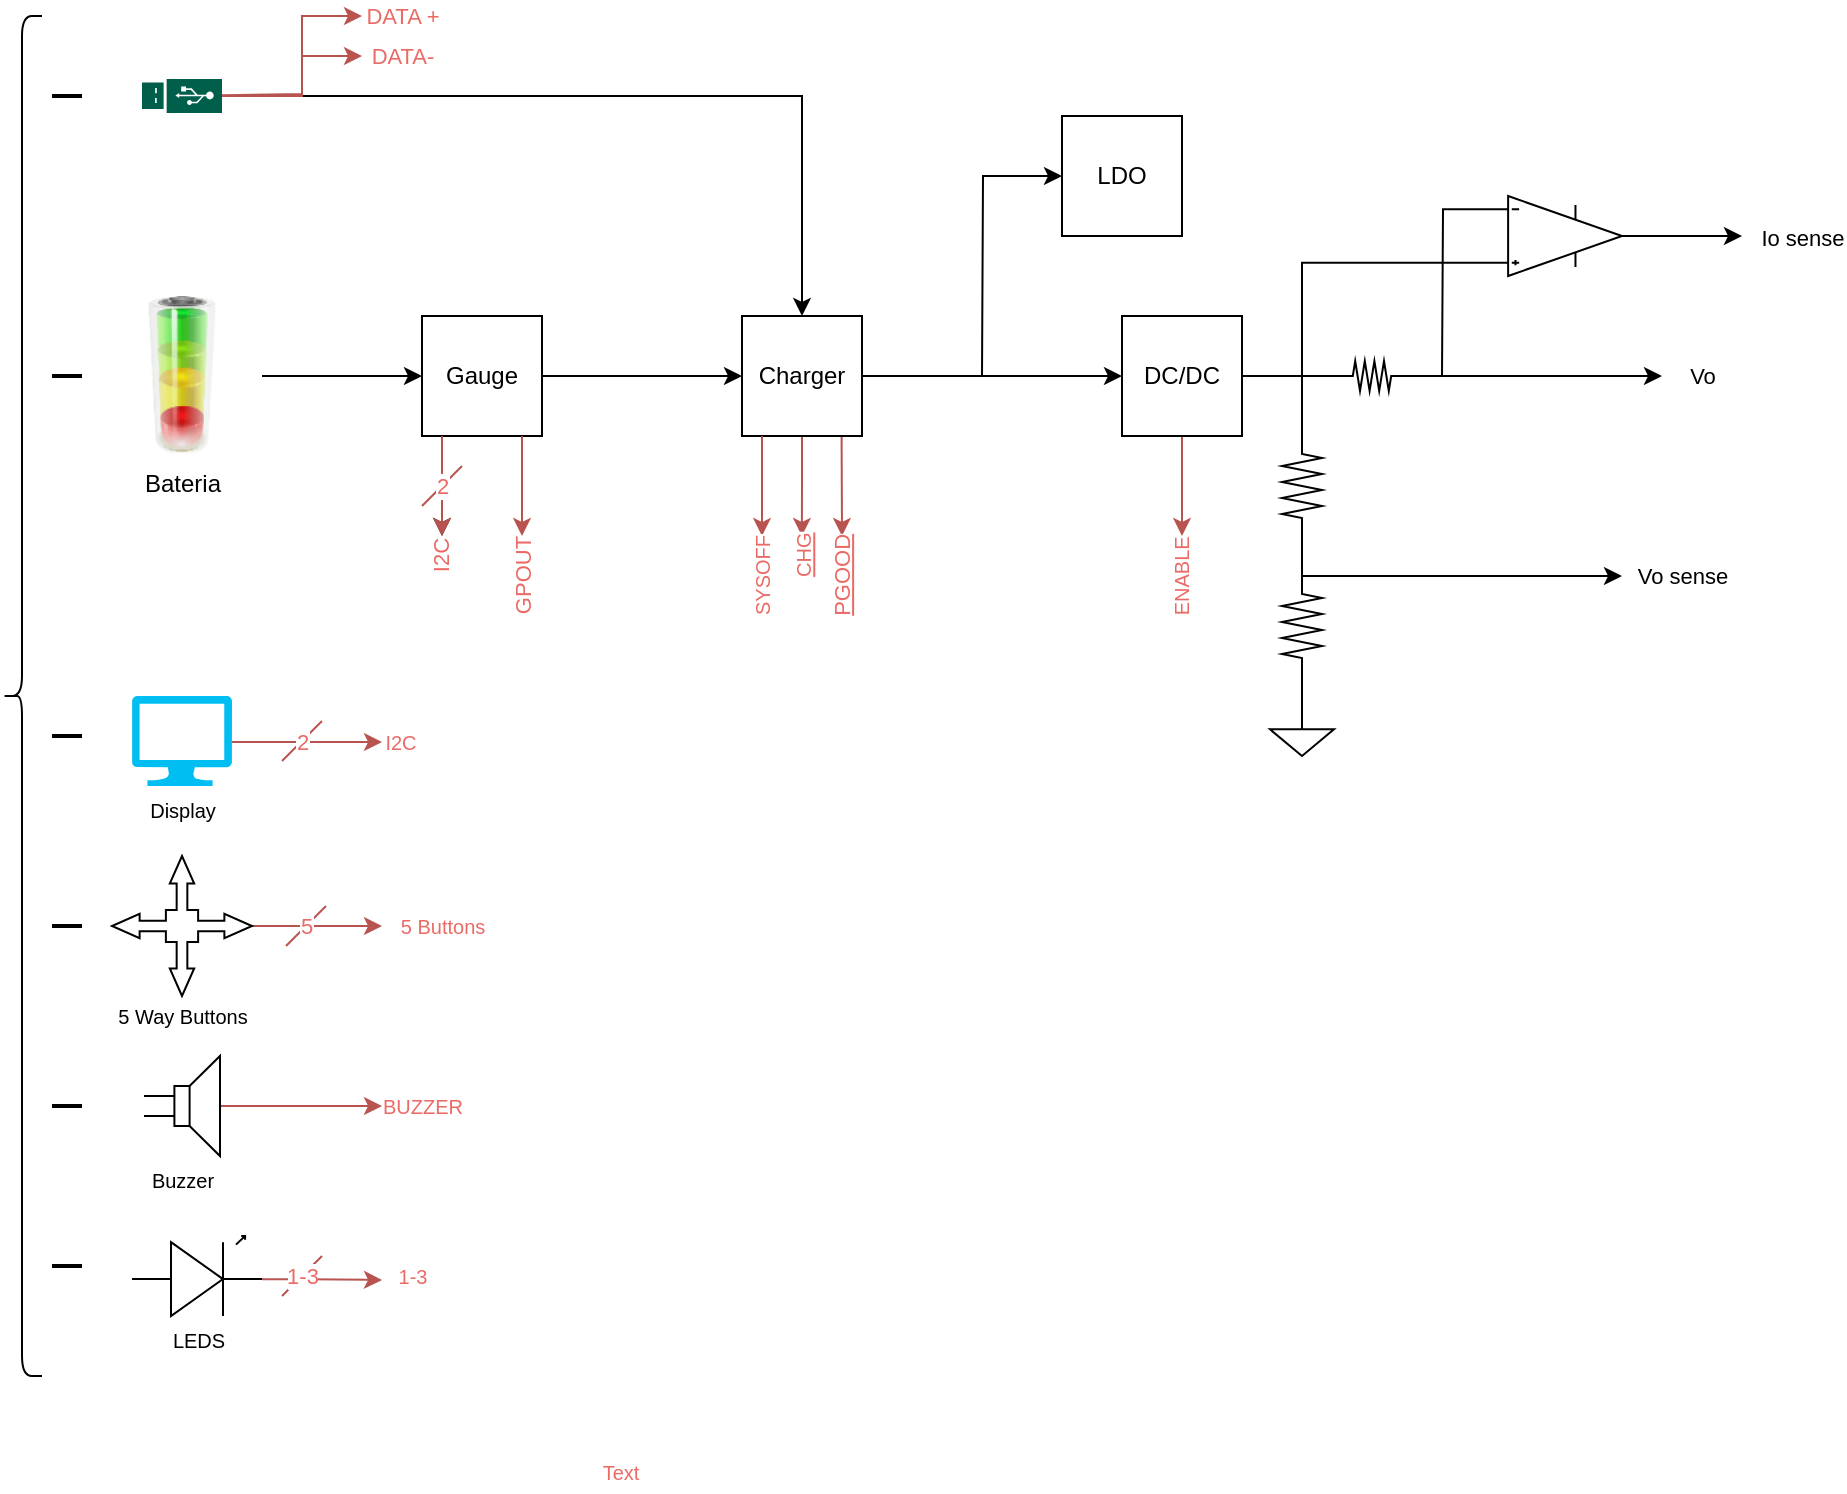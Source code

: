 <mxfile version="13.2.2" type="device"><diagram id="2W_8X2raRwKc-EF-nr6T" name="Context Diagram"><mxGraphModel dx="1422" dy="862" grid="1" gridSize="10" guides="1" tooltips="1" connect="1" arrows="1" fold="1" page="1" pageScale="1" pageWidth="3300" pageHeight="4681" math="0" shadow="0"><root><mxCell id="0"/><mxCell id="1" parent="0"/><mxCell id="_M6Bl3yBiuAgJEIEk6a3-6" style="edgeStyle=orthogonalEdgeStyle;rounded=0;orthogonalLoop=1;jettySize=auto;html=1;exitX=1;exitY=0.5;exitDx=0;exitDy=0;entryX=0;entryY=0.5;entryDx=0;entryDy=0;" edge="1" parent="1" source="_M6Bl3yBiuAgJEIEk6a3-2" target="_M6Bl3yBiuAgJEIEk6a3-5"><mxGeometry relative="1" as="geometry"/></mxCell><mxCell id="_M6Bl3yBiuAgJEIEk6a3-2" value="Bateria" style="image;html=1;labelBackgroundColor=#ffffff;image=img/lib/clip_art/general/Battery_allstates_128x128.png" vertex="1" parent="1"><mxGeometry x="180" y="240" width="80" height="80" as="geometry"/></mxCell><mxCell id="_M6Bl3yBiuAgJEIEk6a3-8" style="edgeStyle=orthogonalEdgeStyle;rounded=0;orthogonalLoop=1;jettySize=auto;html=1;exitX=1;exitY=0.5;exitDx=0;exitDy=0;entryX=0;entryY=0.5;entryDx=0;entryDy=0;" edge="1" parent="1" source="_M6Bl3yBiuAgJEIEk6a3-5" target="_M6Bl3yBiuAgJEIEk6a3-7"><mxGeometry relative="1" as="geometry"/></mxCell><mxCell id="_M6Bl3yBiuAgJEIEk6a3-35" style="edgeStyle=orthogonalEdgeStyle;rounded=0;orthogonalLoop=1;jettySize=auto;html=1;startArrow=none;startFill=0;endArrow=classic;endFill=1;fontColor=#EA6B66;" edge="1" parent="1" source="_M6Bl3yBiuAgJEIEk6a3-5"><mxGeometry relative="1" as="geometry"><mxPoint x="350" y="360" as="targetPoint"/><Array as="points"><mxPoint x="350" y="320"/><mxPoint x="350" y="320"/></Array></mxGeometry></mxCell><mxCell id="_M6Bl3yBiuAgJEIEk6a3-5" value="Gauge" style="whiteSpace=wrap;html=1;aspect=fixed;" vertex="1" parent="1"><mxGeometry x="340" y="250" width="60" height="60" as="geometry"/></mxCell><mxCell id="_M6Bl3yBiuAgJEIEk6a3-10" style="edgeStyle=orthogonalEdgeStyle;rounded=0;orthogonalLoop=1;jettySize=auto;html=1;exitX=1;exitY=0.5;exitDx=0;exitDy=0;entryX=0;entryY=0.5;entryDx=0;entryDy=0;" edge="1" parent="1" source="_M6Bl3yBiuAgJEIEk6a3-7" target="_M6Bl3yBiuAgJEIEk6a3-9"><mxGeometry relative="1" as="geometry"/></mxCell><mxCell id="_M6Bl3yBiuAgJEIEk6a3-45" style="edgeStyle=orthogonalEdgeStyle;rounded=0;orthogonalLoop=1;jettySize=auto;html=1;exitX=0.5;exitY=1;exitDx=0;exitDy=0;startArrow=none;startFill=0;endArrow=classic;endFill=1;fontColor=#EA6B66;fillColor=#f8cecc;strokeColor=#b85450;" edge="1" parent="1" source="_M6Bl3yBiuAgJEIEk6a3-7"><mxGeometry relative="1" as="geometry"><mxPoint x="529.93" y="360" as="targetPoint"/><Array as="points"><mxPoint x="530" y="335"/></Array></mxGeometry></mxCell><mxCell id="_M6Bl3yBiuAgJEIEk6a3-50" value="CHG" style="edgeLabel;html=1;align=center;verticalAlign=middle;resizable=0;points=[];fontSize=10;fontColor=#EA6B66;fontStyle=4;horizontal=0;" vertex="1" connectable="0" parent="_M6Bl3yBiuAgJEIEk6a3-45"><mxGeometry x="0.126" relative="1" as="geometry"><mxPoint x="0.01" y="31.86" as="offset"/></mxGeometry></mxCell><mxCell id="_M6Bl3yBiuAgJEIEk6a3-49" value="PGOOD" style="edgeStyle=orthogonalEdgeStyle;rounded=0;orthogonalLoop=1;jettySize=auto;html=1;exitX=0.83;exitY=1.006;exitDx=0;exitDy=0;startArrow=none;startFill=0;endArrow=classic;endFill=1;fontColor=#EA6B66;fillColor=#f8cecc;strokeColor=#b85450;exitPerimeter=0;fontStyle=4;horizontal=0;" edge="1" parent="1" source="_M6Bl3yBiuAgJEIEk6a3-7"><mxGeometry x="1" y="-20" relative="1" as="geometry"><mxPoint x="550" y="360" as="targetPoint"/><Array as="points"><mxPoint x="550" y="310"/></Array><mxPoint x="20" y="20" as="offset"/></mxGeometry></mxCell><mxCell id="_M6Bl3yBiuAgJEIEk6a3-7" value="Charger" style="whiteSpace=wrap;html=1;aspect=fixed;" vertex="1" parent="1"><mxGeometry x="500" y="250" width="60" height="60" as="geometry"/></mxCell><mxCell id="_M6Bl3yBiuAgJEIEk6a3-53" value="ENABLE" style="edgeStyle=orthogonalEdgeStyle;rounded=0;orthogonalLoop=1;jettySize=auto;html=1;exitX=0.5;exitY=1;exitDx=0;exitDy=0;startArrow=none;startFill=0;endArrow=classic;endFill=1;fontSize=10;fontColor=#EA6B66;fillColor=#f8cecc;strokeColor=#b85450;horizontal=0;" edge="1" parent="1" source="_M6Bl3yBiuAgJEIEk6a3-9"><mxGeometry x="1" y="20" relative="1" as="geometry"><mxPoint x="720" y="360" as="targetPoint"/><mxPoint x="-20" y="20" as="offset"/></mxGeometry></mxCell><mxCell id="_M6Bl3yBiuAgJEIEk6a3-9" value="DC/DC" style="whiteSpace=wrap;html=1;aspect=fixed;" vertex="1" parent="1"><mxGeometry x="690" y="250" width="60" height="60" as="geometry"/></mxCell><mxCell id="_M6Bl3yBiuAgJEIEk6a3-17" style="edgeStyle=orthogonalEdgeStyle;rounded=0;orthogonalLoop=1;jettySize=auto;html=1;exitX=0;exitY=0.835;exitDx=0;exitDy=0;exitPerimeter=0;startArrow=none;startFill=0;endArrow=none;endFill=0;" edge="1" parent="1" source="_M6Bl3yBiuAgJEIEk6a3-11"><mxGeometry relative="1" as="geometry"><mxPoint x="780" y="280" as="targetPoint"/><Array as="points"><mxPoint x="780" y="223"/></Array></mxGeometry></mxCell><mxCell id="_M6Bl3yBiuAgJEIEk6a3-26" style="edgeStyle=orthogonalEdgeStyle;rounded=0;orthogonalLoop=1;jettySize=auto;html=1;exitX=1;exitY=0.5;exitDx=0;exitDy=0;exitPerimeter=0;startArrow=none;startFill=0;endArrow=classic;endFill=1;" edge="1" parent="1" source="_M6Bl3yBiuAgJEIEk6a3-11"><mxGeometry relative="1" as="geometry"><mxPoint x="1000" y="210" as="targetPoint"/></mxGeometry></mxCell><mxCell id="_M6Bl3yBiuAgJEIEk6a3-27" value="Io sense" style="edgeLabel;html=1;align=center;verticalAlign=middle;resizable=0;points=[];" vertex="1" connectable="0" parent="_M6Bl3yBiuAgJEIEk6a3-26"><mxGeometry x="0.333" y="-1" relative="1" as="geometry"><mxPoint x="50" y="-1" as="offset"/></mxGeometry></mxCell><mxCell id="_M6Bl3yBiuAgJEIEk6a3-28" style="edgeStyle=orthogonalEdgeStyle;rounded=0;orthogonalLoop=1;jettySize=auto;html=1;exitX=0;exitY=0.165;exitDx=0;exitDy=0;exitPerimeter=0;startArrow=none;startFill=0;endArrow=none;endFill=0;" edge="1" parent="1" source="_M6Bl3yBiuAgJEIEk6a3-11"><mxGeometry relative="1" as="geometry"><mxPoint x="850" y="280" as="targetPoint"/></mxGeometry></mxCell><mxCell id="_M6Bl3yBiuAgJEIEk6a3-11" value="" style="verticalLabelPosition=bottom;shadow=0;dashed=0;align=center;html=1;verticalAlign=top;shape=mxgraph.electrical.abstract.operational_amp_1;fontStyle=2" vertex="1" parent="1"><mxGeometry x="880" y="190" width="60" height="40" as="geometry"/></mxCell><mxCell id="_M6Bl3yBiuAgJEIEk6a3-15" value="Vo" style="edgeStyle=orthogonalEdgeStyle;rounded=0;orthogonalLoop=1;jettySize=auto;html=1;exitX=1;exitY=0.5;exitDx=0;exitDy=0;exitPerimeter=0;" edge="1" parent="1" source="_M6Bl3yBiuAgJEIEk6a3-14"><mxGeometry x="1" y="20" relative="1" as="geometry"><mxPoint x="960" y="280" as="targetPoint"/><mxPoint x="20" y="20" as="offset"/></mxGeometry></mxCell><mxCell id="_M6Bl3yBiuAgJEIEk6a3-16" style="edgeStyle=orthogonalEdgeStyle;rounded=0;orthogonalLoop=1;jettySize=auto;html=1;exitX=0;exitY=0.5;exitDx=0;exitDy=0;exitPerimeter=0;entryX=1;entryY=0.5;entryDx=0;entryDy=0;startArrow=none;startFill=0;endArrow=none;endFill=0;" edge="1" parent="1" source="_M6Bl3yBiuAgJEIEk6a3-14" target="_M6Bl3yBiuAgJEIEk6a3-9"><mxGeometry relative="1" as="geometry"/></mxCell><mxCell id="_M6Bl3yBiuAgJEIEk6a3-14" value="" style="pointerEvents=1;verticalLabelPosition=bottom;shadow=0;dashed=0;align=center;html=1;verticalAlign=top;shape=mxgraph.electrical.resistors.resistor_2;" vertex="1" parent="1"><mxGeometry x="800" y="272.5" width="30" height="15" as="geometry"/></mxCell><mxCell id="_M6Bl3yBiuAgJEIEk6a3-19" style="edgeStyle=orthogonalEdgeStyle;rounded=0;orthogonalLoop=1;jettySize=auto;html=1;startArrow=none;startFill=0;endArrow=none;endFill=0;" edge="1" parent="1" source="_M6Bl3yBiuAgJEIEk6a3-18"><mxGeometry relative="1" as="geometry"><mxPoint x="780" y="280" as="targetPoint"/></mxGeometry></mxCell><mxCell id="_M6Bl3yBiuAgJEIEk6a3-18" value="" style="pointerEvents=1;verticalLabelPosition=bottom;shadow=0;dashed=0;align=center;html=1;verticalAlign=top;shape=mxgraph.electrical.resistors.resistor_2;direction=south;" vertex="1" parent="1"><mxGeometry x="770" y="310" width="20" height="50" as="geometry"/></mxCell><mxCell id="_M6Bl3yBiuAgJEIEk6a3-23" value="Vo sense" style="edgeStyle=orthogonalEdgeStyle;rounded=0;orthogonalLoop=1;jettySize=auto;html=1;entryX=1;entryY=0.5;entryDx=0;entryDy=0;entryPerimeter=0;startArrow=classic;startFill=1;endArrow=none;endFill=0;" edge="1" parent="1" target="_M6Bl3yBiuAgJEIEk6a3-18"><mxGeometry x="-0.333" y="-90" relative="1" as="geometry"><mxPoint x="940" y="380" as="sourcePoint"/><Array as="points"><mxPoint x="880" y="380"/><mxPoint x="780" y="380"/></Array><mxPoint x="90" y="90" as="offset"/></mxGeometry></mxCell><mxCell id="_M6Bl3yBiuAgJEIEk6a3-22" value="" style="pointerEvents=1;verticalLabelPosition=bottom;shadow=0;dashed=0;align=center;html=1;verticalAlign=top;shape=mxgraph.electrical.resistors.resistor_2;direction=south;" vertex="1" parent="1"><mxGeometry x="770" y="380" width="20" height="50" as="geometry"/></mxCell><mxCell id="_M6Bl3yBiuAgJEIEk6a3-25" style="edgeStyle=orthogonalEdgeStyle;rounded=0;orthogonalLoop=1;jettySize=auto;html=1;exitX=0.5;exitY=0;exitDx=0;exitDy=0;exitPerimeter=0;entryX=1;entryY=0.5;entryDx=0;entryDy=0;entryPerimeter=0;startArrow=none;startFill=0;endArrow=none;endFill=0;" edge="1" parent="1" source="_M6Bl3yBiuAgJEIEk6a3-24" target="_M6Bl3yBiuAgJEIEk6a3-22"><mxGeometry relative="1" as="geometry"/></mxCell><mxCell id="_M6Bl3yBiuAgJEIEk6a3-24" value="" style="pointerEvents=1;verticalLabelPosition=bottom;shadow=0;dashed=0;align=center;html=1;verticalAlign=top;shape=mxgraph.electrical.signal_sources.signal_ground;" vertex="1" parent="1"><mxGeometry x="764" y="450" width="32" height="20" as="geometry"/></mxCell><mxCell id="_M6Bl3yBiuAgJEIEk6a3-30" style="edgeStyle=orthogonalEdgeStyle;rounded=0;orthogonalLoop=1;jettySize=auto;html=1;entryX=0.5;entryY=0;entryDx=0;entryDy=0;startArrow=none;startFill=0;endArrow=classic;endFill=1;" edge="1" parent="1" source="_M6Bl3yBiuAgJEIEk6a3-29" target="_M6Bl3yBiuAgJEIEk6a3-7"><mxGeometry relative="1" as="geometry"/></mxCell><mxCell id="_M6Bl3yBiuAgJEIEk6a3-31" style="edgeStyle=orthogonalEdgeStyle;rounded=0;orthogonalLoop=1;jettySize=auto;html=1;startArrow=none;startFill=0;endArrow=classic;endFill=1;fillColor=#f8cecc;strokeColor=#b85450;" edge="1" parent="1" source="_M6Bl3yBiuAgJEIEk6a3-29"><mxGeometry relative="1" as="geometry"><mxPoint x="310" y="120" as="targetPoint"/><mxPoint x="300" y="147.5" as="sourcePoint"/><Array as="points"><mxPoint x="280" y="140"/><mxPoint x="280" y="120"/></Array></mxGeometry></mxCell><mxCell id="_M6Bl3yBiuAgJEIEk6a3-32" value="DATA-" style="edgeLabel;html=1;align=center;verticalAlign=middle;resizable=0;points=[];fontColor=#EA6B66;" vertex="1" connectable="0" parent="_M6Bl3yBiuAgJEIEk6a3-31"><mxGeometry x="0.533" y="-1" relative="1" as="geometry"><mxPoint x="40.93" y="-1" as="offset"/></mxGeometry></mxCell><mxCell id="_M6Bl3yBiuAgJEIEk6a3-29" value="" style="pointerEvents=1;shadow=0;dashed=0;html=1;strokeColor=none;fillColor=#005F4B;labelPosition=center;verticalLabelPosition=bottom;verticalAlign=top;align=center;outlineConnect=0;shape=mxgraph.veeam2.usb_drive;direction=south;rotation=90;" vertex="1" parent="1"><mxGeometry x="211.5" y="120" width="17" height="40" as="geometry"/></mxCell><mxCell id="_M6Bl3yBiuAgJEIEk6a3-33" style="edgeStyle=orthogonalEdgeStyle;rounded=0;orthogonalLoop=1;jettySize=auto;html=1;startArrow=none;startFill=0;endArrow=classic;endFill=1;fillColor=#f8cecc;strokeColor=#b85450;" edge="1" parent="1" source="_M6Bl3yBiuAgJEIEk6a3-29"><mxGeometry relative="1" as="geometry"><mxPoint x="310" y="100" as="targetPoint"/><mxPoint x="300" y="139" as="sourcePoint"/><Array as="points"><mxPoint x="280" y="139"/><mxPoint x="280" y="100"/></Array></mxGeometry></mxCell><mxCell id="_M6Bl3yBiuAgJEIEk6a3-34" value="DATA +" style="edgeLabel;html=1;align=center;verticalAlign=middle;resizable=0;points=[];fontColor=#EA6B66;" vertex="1" connectable="0" parent="_M6Bl3yBiuAgJEIEk6a3-33"><mxGeometry x="0.533" y="-1" relative="1" as="geometry"><mxPoint x="45.52" y="-1" as="offset"/></mxGeometry></mxCell><mxCell id="_M6Bl3yBiuAgJEIEk6a3-36" style="edgeStyle=orthogonalEdgeStyle;rounded=0;orthogonalLoop=1;jettySize=auto;html=1;startArrow=none;startFill=0;endArrow=classic;endFill=1;fontColor=#EA6B66;fillColor=#f8cecc;strokeColor=#b85450;" edge="1" parent="1" source="_M6Bl3yBiuAgJEIEk6a3-5"><mxGeometry relative="1" as="geometry"><mxPoint x="390" y="360" as="targetPoint"/><mxPoint x="350.007" y="310" as="sourcePoint"/><Array as="points"><mxPoint x="390" y="340"/><mxPoint x="390" y="340"/></Array></mxGeometry></mxCell><mxCell id="_M6Bl3yBiuAgJEIEk6a3-42" value="GPOUT" style="edgeLabel;html=1;align=center;verticalAlign=middle;resizable=0;points=[];fontColor=#EA6B66;horizontal=0;" vertex="1" connectable="0" parent="_M6Bl3yBiuAgJEIEk6a3-36"><mxGeometry x="1" y="7" relative="1" as="geometry"><mxPoint x="-7" y="20" as="offset"/></mxGeometry></mxCell><mxCell id="_M6Bl3yBiuAgJEIEk6a3-37" style="edgeStyle=orthogonalEdgeStyle;rounded=0;orthogonalLoop=1;jettySize=auto;html=1;startArrow=none;startFill=0;endArrow=classic;endFill=1;fontColor=#EA6B66;fillColor=#f8cecc;strokeColor=#b85450;" edge="1" parent="1"><mxGeometry relative="1" as="geometry"><mxPoint x="350" y="360" as="targetPoint"/><mxPoint x="350" y="310" as="sourcePoint"/><Array as="points"><mxPoint x="350" y="320"/><mxPoint x="350" y="320"/></Array></mxGeometry></mxCell><mxCell id="_M6Bl3yBiuAgJEIEk6a3-38" value="I2C" style="edgeLabel;html=1;align=center;verticalAlign=middle;resizable=0;points=[];fontColor=#EA6B66;horizontal=0;" vertex="1" connectable="0" parent="_M6Bl3yBiuAgJEIEk6a3-37"><mxGeometry x="0.083" y="-1" relative="1" as="geometry"><mxPoint y="33.01" as="offset"/></mxGeometry></mxCell><mxCell id="_M6Bl3yBiuAgJEIEk6a3-39" value="" style="endArrow=none;html=1;fontColor=#EA6B66;fillColor=#f8cecc;strokeColor=#b85450;" edge="1" parent="1"><mxGeometry width="50" height="50" relative="1" as="geometry"><mxPoint x="340" y="345" as="sourcePoint"/><mxPoint x="360" y="325" as="targetPoint"/></mxGeometry></mxCell><mxCell id="_M6Bl3yBiuAgJEIEk6a3-41" value="2" style="edgeLabel;html=1;align=center;verticalAlign=middle;resizable=0;points=[];fontColor=#EA6B66;" vertex="1" connectable="0" parent="_M6Bl3yBiuAgJEIEk6a3-39"><mxGeometry x="0.191" y="-1" relative="1" as="geometry"><mxPoint x="-2.65" y="1.24" as="offset"/></mxGeometry></mxCell><mxCell id="_M6Bl3yBiuAgJEIEk6a3-47" value="SYSOFF" style="edgeStyle=orthogonalEdgeStyle;rounded=0;orthogonalLoop=1;jettySize=auto;html=1;startArrow=none;startFill=0;endArrow=classic;endFill=1;fontColor=#EA6B66;fillColor=#f8cecc;strokeColor=#b85450;fontSize=10;horizontal=0;" edge="1" parent="1"><mxGeometry x="1" y="20" relative="1" as="geometry"><mxPoint x="510" y="360" as="targetPoint"/><mxPoint x="510" y="310" as="sourcePoint"/><Array as="points"><mxPoint x="510" y="310"/></Array><mxPoint x="-20" y="20" as="offset"/></mxGeometry></mxCell><mxCell id="_M6Bl3yBiuAgJEIEk6a3-52" style="edgeStyle=orthogonalEdgeStyle;rounded=0;orthogonalLoop=1;jettySize=auto;html=1;startArrow=classic;startFill=1;endArrow=none;endFill=0;fontSize=10;fontColor=#EA6B66;" edge="1" parent="1" source="_M6Bl3yBiuAgJEIEk6a3-51"><mxGeometry relative="1" as="geometry"><mxPoint x="620" y="280" as="targetPoint"/></mxGeometry></mxCell><mxCell id="_M6Bl3yBiuAgJEIEk6a3-51" value="LDO" style="whiteSpace=wrap;html=1;aspect=fixed;" vertex="1" parent="1"><mxGeometry x="660" y="150" width="60" height="60" as="geometry"/></mxCell><mxCell id="_M6Bl3yBiuAgJEIEk6a3-59" value="I2C" style="edgeStyle=orthogonalEdgeStyle;rounded=0;orthogonalLoop=1;jettySize=auto;html=1;startArrow=none;startFill=0;endArrow=classic;endFill=1;fontSize=10;fontColor=#EA6B66;fillColor=#f8cecc;strokeColor=#b85450;" edge="1" parent="1" source="_M6Bl3yBiuAgJEIEk6a3-57"><mxGeometry x="1" y="9" relative="1" as="geometry"><mxPoint x="320" y="463" as="targetPoint"/><Array as="points"><mxPoint x="269.5" y="463"/></Array><mxPoint x="9" y="9" as="offset"/></mxGeometry></mxCell><mxCell id="_M6Bl3yBiuAgJEIEk6a3-57" value="Display" style="verticalLabelPosition=bottom;html=1;verticalAlign=top;align=center;strokeColor=none;fillColor=#00BEF2;shape=mxgraph.azure.computer;pointerEvents=1;fontSize=10;fontColor=#000000;" vertex="1" parent="1"><mxGeometry x="195" y="440" width="50" height="45" as="geometry"/></mxCell><mxCell id="_M6Bl3yBiuAgJEIEk6a3-60" value="" style="endArrow=none;html=1;fontColor=#EA6B66;fillColor=#f8cecc;strokeColor=#b85450;" edge="1" parent="1"><mxGeometry width="50" height="50" relative="1" as="geometry"><mxPoint x="270.0" y="472.5" as="sourcePoint"/><mxPoint x="290" y="452.5" as="targetPoint"/></mxGeometry></mxCell><mxCell id="_M6Bl3yBiuAgJEIEk6a3-61" value="2" style="edgeLabel;html=1;align=center;verticalAlign=middle;resizable=0;points=[];fontColor=#EA6B66;" vertex="1" connectable="0" parent="_M6Bl3yBiuAgJEIEk6a3-60"><mxGeometry x="0.191" y="-1" relative="1" as="geometry"><mxPoint x="-2.65" y="1.24" as="offset"/></mxGeometry></mxCell><mxCell id="_M6Bl3yBiuAgJEIEk6a3-65" value="5 Buttons" style="edgeStyle=orthogonalEdgeStyle;rounded=0;orthogonalLoop=1;jettySize=auto;html=1;startArrow=none;startFill=0;endArrow=classic;endFill=1;fontSize=10;fontColor=#EA6B66;fillColor=#f8cecc;strokeColor=#b85450;" edge="1" parent="1" source="_M6Bl3yBiuAgJEIEk6a3-64"><mxGeometry x="1" y="30" relative="1" as="geometry"><mxPoint x="320" y="555" as="targetPoint"/><mxPoint x="30" y="30" as="offset"/></mxGeometry></mxCell><mxCell id="_M6Bl3yBiuAgJEIEk6a3-64" value="" style="html=1;shadow=0;dashed=0;align=center;verticalAlign=middle;shape=mxgraph.arrows2.calloutQuadArrow;dy=2.67;dx=13.81;notch=8.06;arrowHead=3.42;fontSize=10;fontColor=#EA6B66;" vertex="1" parent="1"><mxGeometry x="185" y="520" width="70" height="70" as="geometry"/></mxCell><mxCell id="_M6Bl3yBiuAgJEIEk6a3-66" value="" style="endArrow=none;html=1;fontColor=#EA6B66;fillColor=#f8cecc;strokeColor=#b85450;" edge="1" parent="1"><mxGeometry width="50" height="50" relative="1" as="geometry"><mxPoint x="272.0" y="565" as="sourcePoint"/><mxPoint x="292.0" y="545" as="targetPoint"/></mxGeometry></mxCell><mxCell id="_M6Bl3yBiuAgJEIEk6a3-67" value="5" style="edgeLabel;html=1;align=center;verticalAlign=middle;resizable=0;points=[];fontColor=#EA6B66;" vertex="1" connectable="0" parent="_M6Bl3yBiuAgJEIEk6a3-66"><mxGeometry x="0.191" y="-1" relative="1" as="geometry"><mxPoint x="-2.65" y="1.24" as="offset"/></mxGeometry></mxCell><mxCell id="_M6Bl3yBiuAgJEIEk6a3-69" value="5 Way Buttons" style="text;html=1;align=center;verticalAlign=middle;resizable=0;points=[];autosize=1;fontSize=10;fontColor=#000000;" vertex="1" parent="1"><mxGeometry x="180" y="590" width="80" height="20" as="geometry"/></mxCell><mxCell id="_M6Bl3yBiuAgJEIEk6a3-71" value="BUZZER" style="edgeStyle=orthogonalEdgeStyle;rounded=0;orthogonalLoop=1;jettySize=auto;html=1;startArrow=none;startFill=0;endArrow=classic;endFill=1;fontSize=10;fontColor=#EA6B66;fillColor=#f8cecc;strokeColor=#b85450;" edge="1" parent="1" source="_M6Bl3yBiuAgJEIEk6a3-70"><mxGeometry x="1" y="20" relative="1" as="geometry"><mxPoint x="320" y="645" as="targetPoint"/><mxPoint x="20" y="20" as="offset"/></mxGeometry></mxCell><mxCell id="_M6Bl3yBiuAgJEIEk6a3-70" value="Buzzer&lt;br&gt;" style="pointerEvents=1;verticalLabelPosition=bottom;shadow=0;dashed=0;align=center;html=1;verticalAlign=top;shape=mxgraph.electrical.electro-mechanical.loudspeaker;fontSize=10;fontColor=#000000;" vertex="1" parent="1"><mxGeometry x="201" y="620" width="38" height="50" as="geometry"/></mxCell><mxCell id="_M6Bl3yBiuAgJEIEk6a3-74" value="" style="shape=curlyBracket;whiteSpace=wrap;html=1;rounded=1;fontSize=10;fontColor=#EA6B66;size=0.5;" vertex="1" parent="1"><mxGeometry x="130" y="100" width="20" height="680" as="geometry"/></mxCell><mxCell id="_M6Bl3yBiuAgJEIEk6a3-76" value="" style="line;strokeWidth=2;html=1;fontSize=10;fontColor=#EA6B66;" vertex="1" parent="1"><mxGeometry x="155" y="135" width="15" height="10" as="geometry"/></mxCell><mxCell id="_M6Bl3yBiuAgJEIEk6a3-77" value="" style="line;strokeWidth=2;html=1;fontSize=10;fontColor=#EA6B66;" vertex="1" parent="1"><mxGeometry x="155" y="275" width="15" height="10" as="geometry"/></mxCell><mxCell id="_M6Bl3yBiuAgJEIEk6a3-78" value="" style="line;strokeWidth=2;html=1;fontSize=10;fontColor=#EA6B66;" vertex="1" parent="1"><mxGeometry x="155" y="455" width="15" height="10" as="geometry"/></mxCell><mxCell id="_M6Bl3yBiuAgJEIEk6a3-79" value="" style="line;strokeWidth=2;html=1;fontSize=10;fontColor=#EA6B66;" vertex="1" parent="1"><mxGeometry x="155" y="550" width="15" height="10" as="geometry"/></mxCell><mxCell id="_M6Bl3yBiuAgJEIEk6a3-80" value="" style="line;strokeWidth=2;html=1;fontSize=10;fontColor=#EA6B66;" vertex="1" parent="1"><mxGeometry x="155" y="640" width="15" height="10" as="geometry"/></mxCell><mxCell id="_M6Bl3yBiuAgJEIEk6a3-86" style="edgeStyle=orthogonalEdgeStyle;rounded=0;orthogonalLoop=1;jettySize=auto;html=1;exitX=1;exitY=0.54;exitDx=0;exitDy=0;exitPerimeter=0;startArrow=none;startFill=0;endArrow=classic;endFill=1;fontSize=10;fontColor=#000000;fillColor=#f8cecc;strokeColor=#b85450;" edge="1" parent="1" source="_M6Bl3yBiuAgJEIEk6a3-82"><mxGeometry relative="1" as="geometry"><mxPoint x="320" y="732" as="targetPoint"/><Array as="points"><mxPoint x="283" y="732"/><mxPoint x="320" y="732"/></Array></mxGeometry></mxCell><mxCell id="_M6Bl3yBiuAgJEIEk6a3-82" value="LEDS" style="verticalLabelPosition=bottom;shadow=0;dashed=0;align=center;html=1;verticalAlign=top;shape=mxgraph.electrical.opto_electronics.led_1;pointerEvents=1;fontSize=10;fontColor=#000000;" vertex="1" parent="1"><mxGeometry x="195" y="710" width="65" height="40" as="geometry"/></mxCell><mxCell id="_M6Bl3yBiuAgJEIEk6a3-83" value="" style="line;strokeWidth=2;html=1;fontSize=10;fontColor=#EA6B66;" vertex="1" parent="1"><mxGeometry x="155" y="720" width="15" height="10" as="geometry"/></mxCell><mxCell id="_M6Bl3yBiuAgJEIEk6a3-87" value="1-3" style="text;html=1;align=center;verticalAlign=middle;resizable=0;points=[];autosize=1;fontSize=10;fontColor=#EA6B66;" vertex="1" parent="1"><mxGeometry x="320" y="720" width="30" height="20" as="geometry"/></mxCell><mxCell id="_M6Bl3yBiuAgJEIEk6a3-88" value="" style="endArrow=none;html=1;fontColor=#EA6B66;fillColor=#f8cecc;strokeColor=#b85450;" edge="1" parent="1"><mxGeometry width="50" height="50" relative="1" as="geometry"><mxPoint x="270.0" y="740" as="sourcePoint"/><mxPoint x="290.0" y="720" as="targetPoint"/></mxGeometry></mxCell><mxCell id="_M6Bl3yBiuAgJEIEk6a3-89" value="1-3" style="edgeLabel;html=1;align=center;verticalAlign=middle;resizable=0;points=[];fontColor=#EA6B66;" vertex="1" connectable="0" parent="_M6Bl3yBiuAgJEIEk6a3-88"><mxGeometry x="0.191" y="-1" relative="1" as="geometry"><mxPoint x="-2.65" y="1.24" as="offset"/></mxGeometry></mxCell><mxCell id="_M6Bl3yBiuAgJEIEk6a3-90" value="Text" style="text;html=1;align=center;verticalAlign=middle;resizable=0;points=[];autosize=1;fontSize=10;fontColor=#EA6B66;" vertex="1" parent="1"><mxGeometry x="424" y="818" width="30" height="20" as="geometry"/></mxCell></root></mxGraphModel></diagram></mxfile>